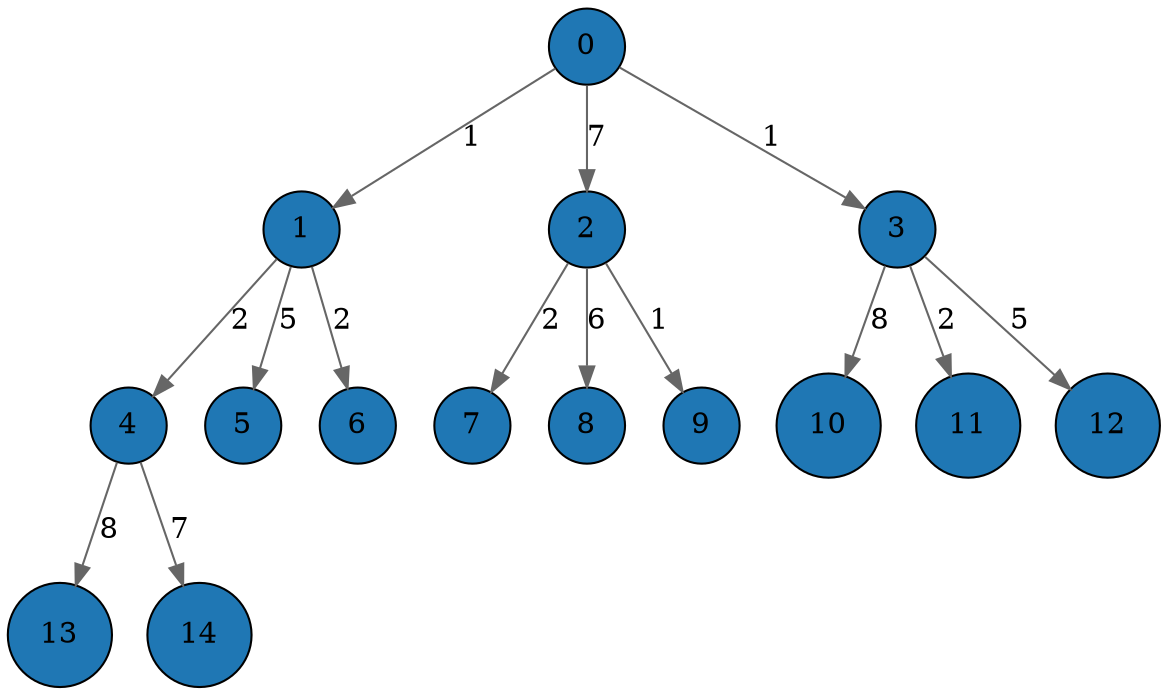 digraph G {
    // Graph attributes
    graph [
        layout=dot
        bgcolor="#FFFFFF"
        splines=true
        overlap=false
    ];

    // Default node attributes
    node [
        shape=circle
        style=filled
        fillcolor="#1f77b4"
        fontcolor="#000000"
        width=0.277778
    ];

    // Default edge attributes
    edge [
        penwidth=1
        color="#666666"
        fontcolor="#000000"
    ];

    0 [label="0"];
    1 [label="1"];
    2 [label="2"];
    3 [label="3"];
    4 [label="4"];
    5 [label="5"];
    6 [label="6"];
    7 [label="7"];
    8 [label="8"];
    9 [label="9"];
    10 [label="10"];
    11 [label="11"];
    12 [label="12"];
    13 [label="13"];
    14 [label="14"];
    0 -> 1 [label="1"];
    0 -> 2 [label="7"];
    0 -> 3 [label="1"];
    1 -> 4 [label="2"];
    1 -> 5 [label="5"];
    1 -> 6 [label="2"];
    2 -> 7 [label="2"];
    2 -> 8 [label="6"];
    2 -> 9 [label="1"];
    3 -> 10 [label="8"];
    3 -> 11 [label="2"];
    3 -> 12 [label="5"];
    4 -> 13 [label="8"];
    4 -> 14 [label="7"];
}
